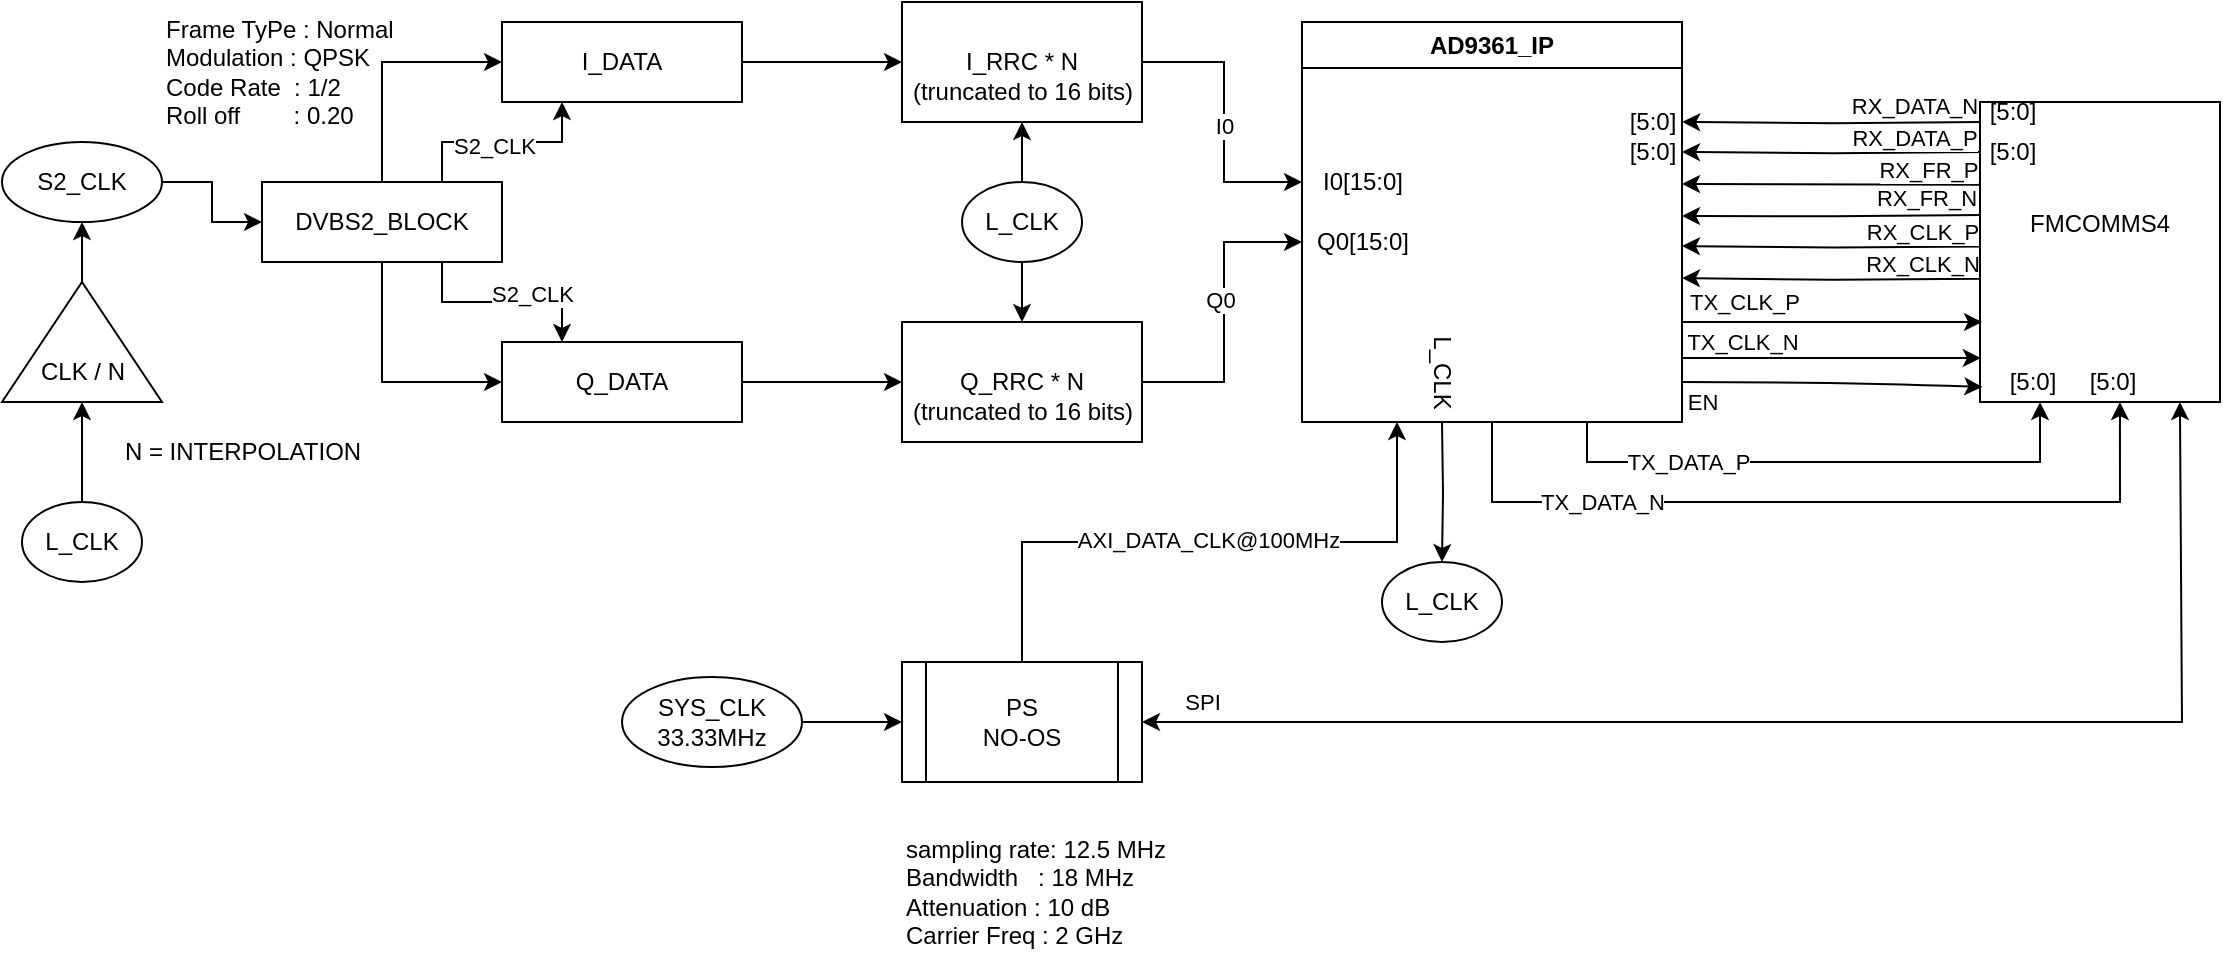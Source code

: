 <mxfile version="26.2.14">
  <diagram name="Page-1" id="7tFKSNZhV-y3IXMRy7rG">
    <mxGraphModel grid="1" page="1" gridSize="10" guides="1" tooltips="1" connect="1" arrows="1" fold="1" pageScale="1" pageWidth="1100" pageHeight="850" math="0" shadow="0">
      <root>
        <mxCell id="0" />
        <mxCell id="1" parent="0" />
        <mxCell id="iY9ndbC6vYHZ8PLNGEKA-5" value="" style="edgeStyle=orthogonalEdgeStyle;rounded=0;orthogonalLoop=1;jettySize=auto;html=1;entryX=0;entryY=0.5;entryDx=0;entryDy=0;" edge="1" parent="1" source="iY9ndbC6vYHZ8PLNGEKA-1" target="iY9ndbC6vYHZ8PLNGEKA-4">
          <mxGeometry relative="1" as="geometry" />
        </mxCell>
        <mxCell id="iY9ndbC6vYHZ8PLNGEKA-7" value="" style="edgeStyle=orthogonalEdgeStyle;rounded=0;orthogonalLoop=1;jettySize=auto;html=1;entryX=0;entryY=0.5;entryDx=0;entryDy=0;" edge="1" parent="1" source="iY9ndbC6vYHZ8PLNGEKA-1" target="iY9ndbC6vYHZ8PLNGEKA-6">
          <mxGeometry relative="1" as="geometry">
            <Array as="points">
              <mxPoint x="260" y="220" />
            </Array>
          </mxGeometry>
        </mxCell>
        <mxCell id="iY9ndbC6vYHZ8PLNGEKA-8" style="edgeStyle=orthogonalEdgeStyle;rounded=0;orthogonalLoop=1;jettySize=auto;html=1;exitX=0.75;exitY=0;exitDx=0;exitDy=0;entryX=0.25;entryY=1;entryDx=0;entryDy=0;" edge="1" parent="1" source="iY9ndbC6vYHZ8PLNGEKA-1" target="iY9ndbC6vYHZ8PLNGEKA-4">
          <mxGeometry relative="1" as="geometry" />
        </mxCell>
        <mxCell id="iY9ndbC6vYHZ8PLNGEKA-11" value="S2_CLK" style="edgeLabel;html=1;align=center;verticalAlign=middle;resizable=0;points=[];" connectable="0" vertex="1" parent="iY9ndbC6vYHZ8PLNGEKA-8">
          <mxGeometry x="-0.08" y="-2" relative="1" as="geometry">
            <mxPoint as="offset" />
          </mxGeometry>
        </mxCell>
        <mxCell id="iY9ndbC6vYHZ8PLNGEKA-9" style="edgeStyle=orthogonalEdgeStyle;rounded=0;orthogonalLoop=1;jettySize=auto;html=1;exitX=0.75;exitY=1;exitDx=0;exitDy=0;entryX=0.25;entryY=0;entryDx=0;entryDy=0;" edge="1" parent="1" source="iY9ndbC6vYHZ8PLNGEKA-1" target="iY9ndbC6vYHZ8PLNGEKA-6">
          <mxGeometry relative="1" as="geometry" />
        </mxCell>
        <mxCell id="iY9ndbC6vYHZ8PLNGEKA-10" value="S2_CLK" style="edgeLabel;html=1;align=center;verticalAlign=middle;resizable=0;points=[];" connectable="0" vertex="1" parent="iY9ndbC6vYHZ8PLNGEKA-9">
          <mxGeometry x="0.3" y="4" relative="1" as="geometry">
            <mxPoint as="offset" />
          </mxGeometry>
        </mxCell>
        <mxCell id="iY9ndbC6vYHZ8PLNGEKA-1" value="DVBS2_BLOCK" style="rounded=0;whiteSpace=wrap;html=1;" vertex="1" parent="1">
          <mxGeometry x="200" y="120" width="120" height="40" as="geometry" />
        </mxCell>
        <mxCell id="iY9ndbC6vYHZ8PLNGEKA-3" style="edgeStyle=orthogonalEdgeStyle;rounded=0;orthogonalLoop=1;jettySize=auto;html=1;entryX=0;entryY=0.5;entryDx=0;entryDy=0;" edge="1" parent="1" source="iY9ndbC6vYHZ8PLNGEKA-2" target="iY9ndbC6vYHZ8PLNGEKA-1">
          <mxGeometry relative="1" as="geometry" />
        </mxCell>
        <mxCell id="iY9ndbC6vYHZ8PLNGEKA-2" value="S2_CLK" style="ellipse;whiteSpace=wrap;html=1;" vertex="1" parent="1">
          <mxGeometry x="70" y="100" width="80" height="40" as="geometry" />
        </mxCell>
        <mxCell id="iY9ndbC6vYHZ8PLNGEKA-13" value="" style="edgeStyle=orthogonalEdgeStyle;rounded=0;orthogonalLoop=1;jettySize=auto;html=1;" edge="1" parent="1" source="iY9ndbC6vYHZ8PLNGEKA-4" target="iY9ndbC6vYHZ8PLNGEKA-12">
          <mxGeometry relative="1" as="geometry" />
        </mxCell>
        <mxCell id="iY9ndbC6vYHZ8PLNGEKA-4" value="I_DATA" style="rounded=0;whiteSpace=wrap;html=1;" vertex="1" parent="1">
          <mxGeometry x="320" y="40" width="120" height="40" as="geometry" />
        </mxCell>
        <mxCell id="iY9ndbC6vYHZ8PLNGEKA-15" value="" style="edgeStyle=orthogonalEdgeStyle;rounded=0;orthogonalLoop=1;jettySize=auto;html=1;" edge="1" parent="1" source="iY9ndbC6vYHZ8PLNGEKA-6" target="iY9ndbC6vYHZ8PLNGEKA-14">
          <mxGeometry relative="1" as="geometry" />
        </mxCell>
        <mxCell id="iY9ndbC6vYHZ8PLNGEKA-6" value="Q_DATA" style="rounded=0;whiteSpace=wrap;html=1;" vertex="1" parent="1">
          <mxGeometry x="320" y="200" width="120" height="40" as="geometry" />
        </mxCell>
        <mxCell id="iY9ndbC6vYHZ8PLNGEKA-21" style="edgeStyle=orthogonalEdgeStyle;rounded=0;orthogonalLoop=1;jettySize=auto;html=1;exitX=1;exitY=0.5;exitDx=0;exitDy=0;" edge="1" parent="1" source="iY9ndbC6vYHZ8PLNGEKA-12">
          <mxGeometry relative="1" as="geometry">
            <mxPoint x="720" y="120" as="targetPoint" />
            <Array as="points">
              <mxPoint x="681" y="60" />
            </Array>
          </mxGeometry>
        </mxCell>
        <mxCell id="iY9ndbC6vYHZ8PLNGEKA-25" value="I0" style="edgeLabel;html=1;align=center;verticalAlign=middle;resizable=0;points=[];" connectable="0" vertex="1" parent="iY9ndbC6vYHZ8PLNGEKA-21">
          <mxGeometry x="0.043" relative="1" as="geometry">
            <mxPoint as="offset" />
          </mxGeometry>
        </mxCell>
        <mxCell id="iY9ndbC6vYHZ8PLNGEKA-12" value="I_RRC * N" style="whiteSpace=wrap;html=1;rounded=0;" vertex="1" parent="1">
          <mxGeometry x="520" y="30" width="120" height="60" as="geometry" />
        </mxCell>
        <mxCell id="iY9ndbC6vYHZ8PLNGEKA-22" style="edgeStyle=orthogonalEdgeStyle;rounded=0;orthogonalLoop=1;jettySize=auto;html=1;exitX=1;exitY=0.5;exitDx=0;exitDy=0;" edge="1" parent="1" source="iY9ndbC6vYHZ8PLNGEKA-14">
          <mxGeometry relative="1" as="geometry">
            <mxPoint x="720" y="150" as="targetPoint" />
            <Array as="points">
              <mxPoint x="681" y="220" />
            </Array>
          </mxGeometry>
        </mxCell>
        <mxCell id="iY9ndbC6vYHZ8PLNGEKA-23" value="Q0" style="edgeLabel;html=1;align=center;verticalAlign=middle;resizable=0;points=[];" connectable="0" vertex="1" parent="iY9ndbC6vYHZ8PLNGEKA-22">
          <mxGeometry x="0.093" y="2" relative="1" as="geometry">
            <mxPoint as="offset" />
          </mxGeometry>
        </mxCell>
        <mxCell id="iY9ndbC6vYHZ8PLNGEKA-14" value="Q_RRC * N" style="whiteSpace=wrap;html=1;rounded=0;" vertex="1" parent="1">
          <mxGeometry x="520" y="190" width="120" height="60" as="geometry" />
        </mxCell>
        <mxCell id="iY9ndbC6vYHZ8PLNGEKA-18" value="" style="edgeStyle=orthogonalEdgeStyle;rounded=0;orthogonalLoop=1;jettySize=auto;html=1;" edge="1" parent="1" source="iY9ndbC6vYHZ8PLNGEKA-16" target="iY9ndbC6vYHZ8PLNGEKA-14">
          <mxGeometry relative="1" as="geometry" />
        </mxCell>
        <mxCell id="iY9ndbC6vYHZ8PLNGEKA-19" value="" style="edgeStyle=orthogonalEdgeStyle;rounded=0;orthogonalLoop=1;jettySize=auto;html=1;" edge="1" parent="1" source="iY9ndbC6vYHZ8PLNGEKA-16" target="iY9ndbC6vYHZ8PLNGEKA-12">
          <mxGeometry relative="1" as="geometry" />
        </mxCell>
        <mxCell id="iY9ndbC6vYHZ8PLNGEKA-16" value="L_CLK" style="ellipse;whiteSpace=wrap;html=1;" vertex="1" parent="1">
          <mxGeometry x="550" y="120" width="60" height="40" as="geometry" />
        </mxCell>
        <mxCell id="iY9ndbC6vYHZ8PLNGEKA-55" style="edgeStyle=orthogonalEdgeStyle;rounded=0;orthogonalLoop=1;jettySize=auto;html=1;exitX=0.75;exitY=1;exitDx=0;exitDy=0;entryX=0.25;entryY=1;entryDx=0;entryDy=0;" edge="1" parent="1" source="iY9ndbC6vYHZ8PLNGEKA-20" target="iY9ndbC6vYHZ8PLNGEKA-42">
          <mxGeometry relative="1" as="geometry" />
        </mxCell>
        <mxCell id="iY9ndbC6vYHZ8PLNGEKA-57" value="TX_DATA_P" style="edgeLabel;html=1;align=center;verticalAlign=middle;resizable=0;points=[];" connectable="0" vertex="1" parent="iY9ndbC6vYHZ8PLNGEKA-55">
          <mxGeometry x="-0.495" relative="1" as="geometry">
            <mxPoint as="offset" />
          </mxGeometry>
        </mxCell>
        <mxCell id="iY9ndbC6vYHZ8PLNGEKA-20" value="AD9361_IP" style="swimlane;whiteSpace=wrap;html=1;" vertex="1" parent="1">
          <mxGeometry x="720" y="40" width="190" height="200" as="geometry">
            <mxRectangle x="720" y="40" width="100" height="30" as="alternateBounds" />
          </mxGeometry>
        </mxCell>
        <mxCell id="iY9ndbC6vYHZ8PLNGEKA-29" value="I0[15:0]" style="text;html=1;align=center;verticalAlign=middle;resizable=0;points=[];autosize=1;strokeColor=none;fillColor=none;" vertex="1" parent="iY9ndbC6vYHZ8PLNGEKA-20">
          <mxGeometry y="65" width="60" height="30" as="geometry" />
        </mxCell>
        <mxCell id="iY9ndbC6vYHZ8PLNGEKA-30" value="Q0[15:0]" style="text;html=1;align=center;verticalAlign=middle;resizable=0;points=[];autosize=1;strokeColor=none;fillColor=none;" vertex="1" parent="iY9ndbC6vYHZ8PLNGEKA-20">
          <mxGeometry x="-5" y="95" width="70" height="30" as="geometry" />
        </mxCell>
        <mxCell id="iY9ndbC6vYHZ8PLNGEKA-36" style="edgeStyle=orthogonalEdgeStyle;rounded=0;orthogonalLoop=1;jettySize=auto;html=1;exitX=0.002;exitY=0.227;exitDx=0;exitDy=0;exitPerimeter=0;" edge="1" parent="iY9ndbC6vYHZ8PLNGEKA-20">
          <mxGeometry relative="1" as="geometry">
            <mxPoint x="190" y="65" as="targetPoint" />
            <mxPoint x="340.24" y="65.05" as="sourcePoint" />
            <Array as="points" />
          </mxGeometry>
        </mxCell>
        <mxCell id="iY9ndbC6vYHZ8PLNGEKA-38" value="RX_DATA_P" style="edgeLabel;html=1;align=center;verticalAlign=middle;resizable=0;points=[];" connectable="0" vertex="1" parent="iY9ndbC6vYHZ8PLNGEKA-36">
          <mxGeometry x="0.231" y="1" relative="1" as="geometry">
            <mxPoint x="58" y="-9" as="offset" />
          </mxGeometry>
        </mxCell>
        <mxCell id="iY9ndbC6vYHZ8PLNGEKA-74" value="[5:0]" style="text;html=1;align=center;verticalAlign=middle;resizable=0;points=[];autosize=1;strokeColor=none;fillColor=none;" vertex="1" parent="iY9ndbC6vYHZ8PLNGEKA-20">
          <mxGeometry x="150" y="35" width="50" height="30" as="geometry" />
        </mxCell>
        <mxCell id="iY9ndbC6vYHZ8PLNGEKA-75" value="[5:0]" style="text;html=1;align=center;verticalAlign=middle;resizable=0;points=[];autosize=1;strokeColor=none;fillColor=none;" vertex="1" parent="iY9ndbC6vYHZ8PLNGEKA-20">
          <mxGeometry x="150" y="50" width="50" height="30" as="geometry" />
        </mxCell>
        <mxCell id="iY9ndbC6vYHZ8PLNGEKA-73" value="L_CLK" style="text;html=1;align=center;verticalAlign=middle;resizable=0;points=[];autosize=1;strokeColor=none;fillColor=none;rotation=90;" vertex="1" parent="iY9ndbC6vYHZ8PLNGEKA-20">
          <mxGeometry x="40" y="160" width="60" height="30" as="geometry" />
        </mxCell>
        <mxCell id="iY9ndbC6vYHZ8PLNGEKA-31" style="edgeStyle=orthogonalEdgeStyle;rounded=0;orthogonalLoop=1;jettySize=auto;html=1;exitX=0.002;exitY=0.602;exitDx=0;exitDy=0;exitPerimeter=0;" edge="1" parent="1">
          <mxGeometry relative="1" as="geometry">
            <mxPoint x="910" y="152" as="targetPoint" />
            <mxPoint x="1060.24" y="152.3" as="sourcePoint" />
            <Array as="points" />
          </mxGeometry>
        </mxCell>
        <mxCell id="iY9ndbC6vYHZ8PLNGEKA-33" value="RX_CLK_P" style="edgeLabel;html=1;align=center;verticalAlign=middle;resizable=0;points=[];" connectable="0" vertex="1" parent="iY9ndbC6vYHZ8PLNGEKA-31">
          <mxGeometry x="0.414" y="2" relative="1" as="geometry">
            <mxPoint x="76" y="-10" as="offset" />
          </mxGeometry>
        </mxCell>
        <mxCell id="iY9ndbC6vYHZ8PLNGEKA-32" style="edgeStyle=orthogonalEdgeStyle;rounded=0;orthogonalLoop=1;jettySize=auto;html=1;exitX=-0.001;exitY=0.736;exitDx=0;exitDy=0;exitPerimeter=0;entryX=1;entryY=0.75;entryDx=0;entryDy=0;" edge="1" parent="1">
          <mxGeometry relative="1" as="geometry">
            <mxPoint x="910" y="168" as="targetPoint" />
            <mxPoint x="1059.88" y="168.4" as="sourcePoint" />
            <Array as="points" />
          </mxGeometry>
        </mxCell>
        <mxCell id="iY9ndbC6vYHZ8PLNGEKA-34" value="RX_CLK_N" style="edgeLabel;html=1;align=center;verticalAlign=middle;resizable=0;points=[];" connectable="0" vertex="1" parent="iY9ndbC6vYHZ8PLNGEKA-32">
          <mxGeometry x="0.273" relative="1" as="geometry">
            <mxPoint x="65" y="-8" as="offset" />
          </mxGeometry>
        </mxCell>
        <mxCell id="iY9ndbC6vYHZ8PLNGEKA-37" style="edgeStyle=orthogonalEdgeStyle;rounded=0;orthogonalLoop=1;jettySize=auto;html=1;entryX=1;entryY=0.25;entryDx=0;entryDy=0;exitX=-0.001;exitY=0.067;exitDx=0;exitDy=0;exitPerimeter=0;" edge="1" parent="1">
          <mxGeometry relative="1" as="geometry">
            <mxPoint x="1060.0" y="90.05" as="sourcePoint" />
            <mxPoint x="910.12" y="90" as="targetPoint" />
            <Array as="points" />
          </mxGeometry>
        </mxCell>
        <mxCell id="iY9ndbC6vYHZ8PLNGEKA-39" value="RX_DATA_N" style="edgeLabel;html=1;align=center;verticalAlign=middle;resizable=0;points=[];" connectable="0" vertex="1" parent="iY9ndbC6vYHZ8PLNGEKA-37">
          <mxGeometry x="0.168" y="1" relative="1" as="geometry">
            <mxPoint x="53" y="-10" as="offset" />
          </mxGeometry>
        </mxCell>
        <mxCell id="iY9ndbC6vYHZ8PLNGEKA-46" style="edgeStyle=orthogonalEdgeStyle;rounded=0;orthogonalLoop=1;jettySize=auto;html=1;exitX=0;exitY=0.397;exitDx=0;exitDy=0;entryX=1;entryY=0.5;entryDx=0;entryDy=0;exitPerimeter=0;" edge="1" parent="1">
          <mxGeometry relative="1" as="geometry">
            <mxPoint x="1060" y="136.55" as="sourcePoint" />
            <mxPoint x="910" y="137" as="targetPoint" />
          </mxGeometry>
        </mxCell>
        <mxCell id="iY9ndbC6vYHZ8PLNGEKA-47" value="RX_FR_N" style="edgeLabel;html=1;align=center;verticalAlign=middle;resizable=0;points=[];" connectable="0" vertex="1" parent="iY9ndbC6vYHZ8PLNGEKA-46">
          <mxGeometry x="-0.415" y="-2" relative="1" as="geometry">
            <mxPoint x="16" y="-7" as="offset" />
          </mxGeometry>
        </mxCell>
        <mxCell id="iY9ndbC6vYHZ8PLNGEKA-42" value="FMCOMMS4&lt;div&gt;&lt;br&gt;&lt;/div&gt;&lt;div&gt;&lt;br&gt;&lt;/div&gt;" style="rounded=0;whiteSpace=wrap;html=1;" vertex="1" parent="1">
          <mxGeometry x="1059" y="80" width="120" height="150" as="geometry" />
        </mxCell>
        <mxCell id="iY9ndbC6vYHZ8PLNGEKA-44" value="" style="endArrow=classic;html=1;rounded=0;exitX=-0.01;exitY=0.336;exitDx=0;exitDy=0;exitPerimeter=0;" edge="1" parent="1">
          <mxGeometry width="50" height="50" relative="1" as="geometry">
            <mxPoint x="1058.8" y="121.4" as="sourcePoint" />
            <mxPoint x="910" y="121" as="targetPoint" />
          </mxGeometry>
        </mxCell>
        <mxCell id="iY9ndbC6vYHZ8PLNGEKA-45" value="RX_FR_P" style="edgeLabel;html=1;align=center;verticalAlign=middle;resizable=0;points=[];" connectable="0" vertex="1" parent="iY9ndbC6vYHZ8PLNGEKA-44">
          <mxGeometry x="-0.425" relative="1" as="geometry">
            <mxPoint x="17" y="-8" as="offset" />
          </mxGeometry>
        </mxCell>
        <mxCell id="iY9ndbC6vYHZ8PLNGEKA-49" value="" style="endArrow=classic;html=1;rounded=0;exitX=1;exitY=0.75;exitDx=0;exitDy=0;" edge="1" parent="1" source="iY9ndbC6vYHZ8PLNGEKA-20">
          <mxGeometry width="50" height="50" relative="1" as="geometry">
            <mxPoint x="940" y="220" as="sourcePoint" />
            <mxPoint x="1060" y="190" as="targetPoint" />
          </mxGeometry>
        </mxCell>
        <mxCell id="iY9ndbC6vYHZ8PLNGEKA-51" value="TX_CLK_P" style="edgeLabel;html=1;align=center;verticalAlign=middle;resizable=0;points=[];" connectable="0" vertex="1" parent="iY9ndbC6vYHZ8PLNGEKA-49">
          <mxGeometry x="-0.849" relative="1" as="geometry">
            <mxPoint x="19" y="-10" as="offset" />
          </mxGeometry>
        </mxCell>
        <mxCell id="iY9ndbC6vYHZ8PLNGEKA-50" value="" style="endArrow=classic;html=1;rounded=0;entryX=-0.005;entryY=0.847;entryDx=0;entryDy=0;entryPerimeter=0;" edge="1" parent="1">
          <mxGeometry width="50" height="50" relative="1" as="geometry">
            <mxPoint x="910" y="208" as="sourcePoint" />
            <mxPoint x="1059.4" y="208.05" as="targetPoint" />
          </mxGeometry>
        </mxCell>
        <mxCell id="iY9ndbC6vYHZ8PLNGEKA-52" value="TX_CLK_N" style="edgeLabel;html=1;align=center;verticalAlign=middle;resizable=0;points=[];" connectable="0" vertex="1" parent="iY9ndbC6vYHZ8PLNGEKA-50">
          <mxGeometry x="-0.308" y="2" relative="1" as="geometry">
            <mxPoint x="-22" y="-6" as="offset" />
          </mxGeometry>
        </mxCell>
        <mxCell id="iY9ndbC6vYHZ8PLNGEKA-53" value="" style="curved=1;endArrow=classic;html=1;rounded=0;entryX=0.01;entryY=0.95;entryDx=0;entryDy=0;entryPerimeter=0;" edge="1" parent="1" target="iY9ndbC6vYHZ8PLNGEKA-42">
          <mxGeometry width="50" height="50" relative="1" as="geometry">
            <mxPoint x="910" y="220" as="sourcePoint" />
            <mxPoint x="990" y="170" as="targetPoint" />
            <Array as="points">
              <mxPoint x="990" y="220" />
            </Array>
          </mxGeometry>
        </mxCell>
        <mxCell id="iY9ndbC6vYHZ8PLNGEKA-54" value="EN" style="edgeLabel;html=1;align=center;verticalAlign=middle;resizable=0;points=[];" connectable="0" vertex="1" parent="iY9ndbC6vYHZ8PLNGEKA-53">
          <mxGeometry x="-0.853" relative="1" as="geometry">
            <mxPoint x="-1" y="10" as="offset" />
          </mxGeometry>
        </mxCell>
        <mxCell id="iY9ndbC6vYHZ8PLNGEKA-56" style="edgeStyle=orthogonalEdgeStyle;rounded=0;orthogonalLoop=1;jettySize=auto;html=1;entryX=0.583;entryY=1;entryDx=0;entryDy=0;entryPerimeter=0;" edge="1" parent="1" source="iY9ndbC6vYHZ8PLNGEKA-20" target="iY9ndbC6vYHZ8PLNGEKA-42">
          <mxGeometry relative="1" as="geometry">
            <Array as="points">
              <mxPoint x="815" y="280" />
              <mxPoint x="1129" y="280" />
            </Array>
          </mxGeometry>
        </mxCell>
        <mxCell id="iY9ndbC6vYHZ8PLNGEKA-58" value="TX_DATA_N" style="edgeLabel;html=1;align=center;verticalAlign=middle;resizable=0;points=[];" connectable="0" vertex="1" parent="iY9ndbC6vYHZ8PLNGEKA-56">
          <mxGeometry x="-0.645" relative="1" as="geometry">
            <mxPoint x="23" as="offset" />
          </mxGeometry>
        </mxCell>
        <mxCell id="iY9ndbC6vYHZ8PLNGEKA-60" value="[5:0]" style="text;html=1;align=center;verticalAlign=middle;resizable=0;points=[];autosize=1;strokeColor=none;fillColor=none;" vertex="1" parent="1">
          <mxGeometry x="1050" y="70" width="50" height="30" as="geometry" />
        </mxCell>
        <mxCell id="iY9ndbC6vYHZ8PLNGEKA-61" value="[5:0]" style="text;html=1;align=center;verticalAlign=middle;resizable=0;points=[];autosize=1;strokeColor=none;fillColor=none;" vertex="1" parent="1">
          <mxGeometry x="1050" y="90" width="50" height="30" as="geometry" />
        </mxCell>
        <mxCell id="iY9ndbC6vYHZ8PLNGEKA-62" value="[5:0]" style="text;html=1;align=center;verticalAlign=middle;resizable=0;points=[];autosize=1;strokeColor=none;fillColor=none;" vertex="1" parent="1">
          <mxGeometry x="1060" y="205" width="50" height="30" as="geometry" />
        </mxCell>
        <mxCell id="iY9ndbC6vYHZ8PLNGEKA-63" value="[5:0]" style="text;html=1;align=center;verticalAlign=middle;resizable=0;points=[];autosize=1;strokeColor=none;fillColor=none;" vertex="1" parent="1">
          <mxGeometry x="1100" y="205" width="50" height="30" as="geometry" />
        </mxCell>
        <mxCell id="iY9ndbC6vYHZ8PLNGEKA-86" style="edgeStyle=orthogonalEdgeStyle;rounded=0;orthogonalLoop=1;jettySize=auto;html=1;entryX=0.25;entryY=1;entryDx=0;entryDy=0;exitX=0.5;exitY=0;exitDx=0;exitDy=0;" edge="1" parent="1" source="iY9ndbC6vYHZ8PLNGEKA-64" target="iY9ndbC6vYHZ8PLNGEKA-20">
          <mxGeometry relative="1" as="geometry" />
        </mxCell>
        <mxCell id="iY9ndbC6vYHZ8PLNGEKA-87" value="AXI_DATA_CLK@100MHz" style="edgeLabel;html=1;align=center;verticalAlign=middle;resizable=0;points=[];" connectable="0" vertex="1" parent="iY9ndbC6vYHZ8PLNGEKA-86">
          <mxGeometry x="-0.006" y="1" relative="1" as="geometry">
            <mxPoint as="offset" />
          </mxGeometry>
        </mxCell>
        <mxCell id="iY9ndbC6vYHZ8PLNGEKA-64" value="PS&lt;div&gt;NO-OS&lt;/div&gt;" style="shape=process;whiteSpace=wrap;html=1;backgroundOutline=1;" vertex="1" parent="1">
          <mxGeometry x="520" y="360" width="120" height="60" as="geometry" />
        </mxCell>
        <mxCell id="iY9ndbC6vYHZ8PLNGEKA-68" value="" style="endArrow=classic;startArrow=classic;html=1;rounded=0;exitX=1;exitY=0.5;exitDx=0;exitDy=0;entryX=0.833;entryY=1;entryDx=0;entryDy=0;entryPerimeter=0;" edge="1" parent="1" source="iY9ndbC6vYHZ8PLNGEKA-64" target="iY9ndbC6vYHZ8PLNGEKA-42">
          <mxGeometry width="50" height="50" relative="1" as="geometry">
            <mxPoint x="690" y="400" as="sourcePoint" />
            <mxPoint x="740" y="350" as="targetPoint" />
            <Array as="points">
              <mxPoint x="1160" y="390" />
            </Array>
          </mxGeometry>
        </mxCell>
        <mxCell id="iY9ndbC6vYHZ8PLNGEKA-69" value="SPI" style="edgeLabel;html=1;align=center;verticalAlign=middle;resizable=0;points=[];" connectable="0" vertex="1" parent="iY9ndbC6vYHZ8PLNGEKA-68">
          <mxGeometry x="-0.912" y="-2" relative="1" as="geometry">
            <mxPoint y="-12" as="offset" />
          </mxGeometry>
        </mxCell>
        <mxCell id="iY9ndbC6vYHZ8PLNGEKA-71" value="L_CLK" style="ellipse;whiteSpace=wrap;html=1;" vertex="1" parent="1">
          <mxGeometry x="760" y="310" width="60" height="40" as="geometry" />
        </mxCell>
        <mxCell id="iY9ndbC6vYHZ8PLNGEKA-77" value="" style="edgeStyle=orthogonalEdgeStyle;rounded=0;orthogonalLoop=1;jettySize=auto;html=1;" edge="1" parent="1" source="iY9ndbC6vYHZ8PLNGEKA-76" target="iY9ndbC6vYHZ8PLNGEKA-64">
          <mxGeometry relative="1" as="geometry" />
        </mxCell>
        <mxCell id="iY9ndbC6vYHZ8PLNGEKA-76" value="SYS_CLK&lt;div&gt;33.33MHz&lt;/div&gt;" style="ellipse;whiteSpace=wrap;html=1;" vertex="1" parent="1">
          <mxGeometry x="380" y="367.5" width="90" height="45" as="geometry" />
        </mxCell>
        <mxCell id="iY9ndbC6vYHZ8PLNGEKA-81" value="" style="edgeStyle=orthogonalEdgeStyle;rounded=0;orthogonalLoop=1;jettySize=auto;html=1;" edge="1" parent="1" source="iY9ndbC6vYHZ8PLNGEKA-78" target="iY9ndbC6vYHZ8PLNGEKA-79">
          <mxGeometry relative="1" as="geometry" />
        </mxCell>
        <mxCell id="iY9ndbC6vYHZ8PLNGEKA-78" value="L_CLK" style="ellipse;whiteSpace=wrap;html=1;" vertex="1" parent="1">
          <mxGeometry x="80" y="280" width="60" height="40" as="geometry" />
        </mxCell>
        <mxCell id="iY9ndbC6vYHZ8PLNGEKA-80" value="" style="edgeStyle=orthogonalEdgeStyle;rounded=0;orthogonalLoop=1;jettySize=auto;html=1;" edge="1" parent="1" source="iY9ndbC6vYHZ8PLNGEKA-79" target="iY9ndbC6vYHZ8PLNGEKA-2">
          <mxGeometry relative="1" as="geometry" />
        </mxCell>
        <mxCell id="iY9ndbC6vYHZ8PLNGEKA-79" value="" style="triangle;whiteSpace=wrap;html=1;rotation=-90;" vertex="1" parent="1">
          <mxGeometry x="80" y="160" width="60" height="80" as="geometry" />
        </mxCell>
        <mxCell id="iY9ndbC6vYHZ8PLNGEKA-82" value="CLK / N" style="text;html=1;align=center;verticalAlign=middle;resizable=0;points=[];autosize=1;strokeColor=none;fillColor=none;" vertex="1" parent="1">
          <mxGeometry x="75" y="200" width="70" height="30" as="geometry" />
        </mxCell>
        <mxCell id="iY9ndbC6vYHZ8PLNGEKA-83" value="N = INTERPOLATION" style="text;html=1;align=center;verticalAlign=middle;resizable=0;points=[];autosize=1;strokeColor=none;fillColor=none;" vertex="1" parent="1">
          <mxGeometry x="120" y="240" width="140" height="30" as="geometry" />
        </mxCell>
        <mxCell id="iY9ndbC6vYHZ8PLNGEKA-84" value="&lt;div style=&quot;&quot;&gt;&lt;span style=&quot;background-color: transparent; color: light-dark(rgb(0, 0, 0), rgb(255, 255, 255));&quot;&gt;sampling rate: 12.5 MHz&lt;/span&gt;&lt;/div&gt;Bandwidth&amp;nbsp;&amp;nbsp; : 18 MHz&lt;br&gt;Attenuation : 10 dB&lt;br&gt;Carrier Freq : 2 GHz&amp;nbsp;" style="text;html=1;align=left;verticalAlign=middle;resizable=0;points=[];autosize=1;strokeColor=none;fillColor=none;" vertex="1" parent="1">
          <mxGeometry x="520" y="440" width="150" height="70" as="geometry" />
        </mxCell>
        <mxCell id="iY9ndbC6vYHZ8PLNGEKA-85" value="Frame TyPe : Normal&lt;br&gt;Modulation : QPSK&lt;br&gt;Code Rate&amp;nbsp; : 1/2&lt;br&gt;Roll off&amp;nbsp;&amp;nbsp;&amp;nbsp;&amp;nbsp;&amp;nbsp;&amp;nbsp;&amp;nbsp; : 0.20&amp;nbsp;" style="text;html=1;align=left;verticalAlign=middle;resizable=0;points=[];autosize=1;strokeColor=none;fillColor=none;" vertex="1" parent="1">
          <mxGeometry x="150" y="30" width="140" height="70" as="geometry" />
        </mxCell>
        <mxCell id="iY9ndbC6vYHZ8PLNGEKA-88" value="(truncated to 16 bits)" style="text;html=1;align=center;verticalAlign=middle;resizable=0;points=[];autosize=1;strokeColor=none;fillColor=none;" vertex="1" parent="1">
          <mxGeometry x="515" y="220" width="130" height="30" as="geometry" />
        </mxCell>
        <mxCell id="iY9ndbC6vYHZ8PLNGEKA-89" value="(truncated to 16 bits)" style="text;html=1;align=center;verticalAlign=middle;resizable=0;points=[];autosize=1;strokeColor=none;fillColor=none;" vertex="1" parent="1">
          <mxGeometry x="515" y="60" width="130" height="30" as="geometry" />
        </mxCell>
        <mxCell id="iY9ndbC6vYHZ8PLNGEKA-90" style="edgeStyle=orthogonalEdgeStyle;rounded=0;orthogonalLoop=1;jettySize=auto;html=1;entryX=0.5;entryY=0;entryDx=0;entryDy=0;" edge="1" parent="1" target="iY9ndbC6vYHZ8PLNGEKA-71">
          <mxGeometry relative="1" as="geometry">
            <mxPoint x="790" y="240" as="sourcePoint" />
          </mxGeometry>
        </mxCell>
      </root>
    </mxGraphModel>
  </diagram>
</mxfile>
